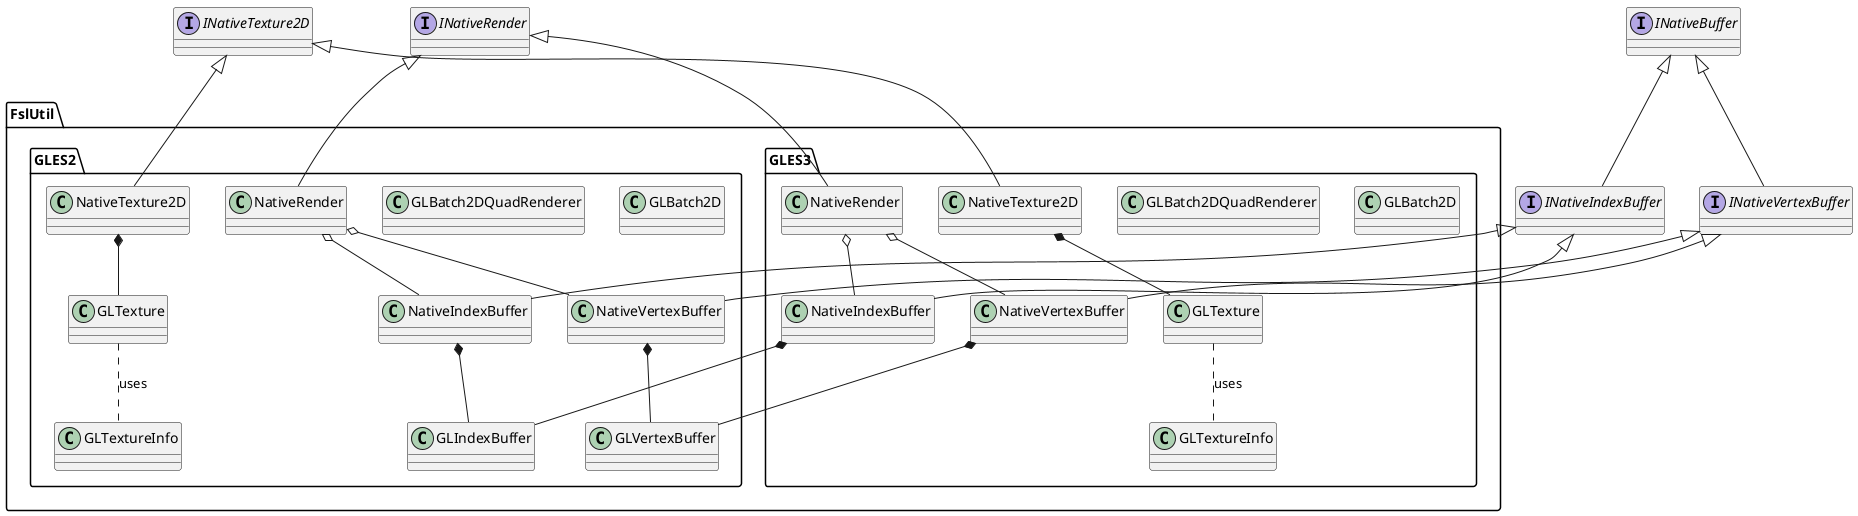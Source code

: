 @startuml NativeRender Class Diagram
scale 1

' FslGraphics
interface INativeRender
interface INativeTexture2D
interface INativeBuffer
interface INativeIndexBuffer
interface INativeVertexBuffer

INativeBuffer <|-- INativeIndexBuffer
INativeBuffer <|-- INativeVertexBuffer

namespace FslUtil.GLES2 {
    class GLBatch2D
    class GLBatch2DQuadRenderer
    class GLTexture
    class GLTextureInfo

    class NativeRender
    class NativeIndexBuffer
    class NativeVertexBuffer
    class NativeTexture2D

    GLTexture .. GLTextureInfo : uses

    .INativeRender <|-- NativeRender
    .INativeIndexBuffer <|-- NativeIndexBuffer
    .INativeVertexBuffer <|-- NativeVertexBuffer
    .INativeTexture2D <|-- NativeTexture2D

    NativeRender o-- NativeIndexBuffer
    NativeRender o-- NativeVertexBuffer

    NativeIndexBuffer *-- GLIndexBuffer
    NativeVertexBuffer *-- GLVertexBuffer
    NativeTexture2D *-- GLTexture
}

namespace FslUtil.GLES3 {
    class GLBatch2D
    class GLBatch2DQuadRenderer
    class GLTexture
    class GLTextureInfo
    class NativeRender
    class NativeIndexBuffer
    class NativeVertexBuffer
    class NativeTexture2D

    GLTexture .. GLTextureInfo : uses

    .INativeRender <|-- NativeRender
    .INativeIndexBuffer <|-- NativeIndexBuffer
    .INativeVertexBuffer <|-- NativeVertexBuffer
    .INativeTexture2D <|-- NativeTexture2D

    NativeRender o-- NativeIndexBuffer
    NativeRender o-- NativeVertexBuffer

    NativeIndexBuffer *-- GLIndexBuffer
    NativeVertexBuffer *-- GLVertexBuffer
    NativeTexture2D *-- GLTexture
}


@enduml